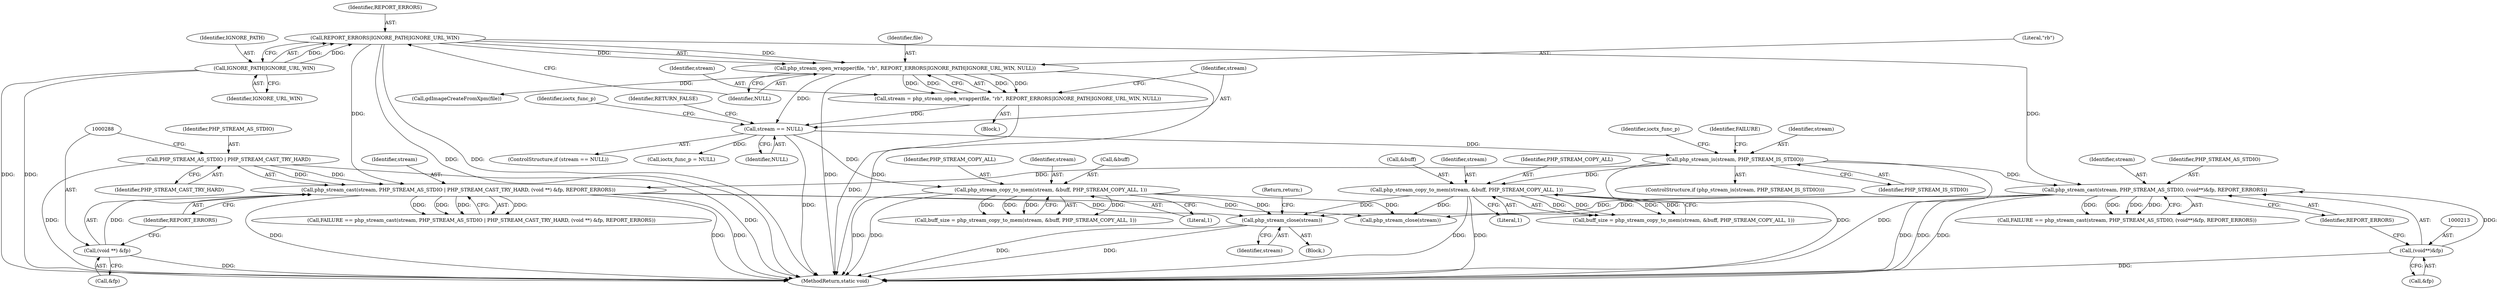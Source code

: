 digraph "0_php_4435b9142ff9813845d5c97ab29a5d637bedb257_3@API" {
"1000346" [label="(Call,php_stream_close(stream))"];
"1000209" [label="(Call,php_stream_cast(stream, PHP_STREAM_AS_STDIO, (void**)&fp, REPORT_ERRORS))"];
"1000202" [label="(Call,php_stream_is(stream, PHP_STREAM_IS_STDIO))"];
"1000162" [label="(Call,stream == NULL)"];
"1000150" [label="(Call,stream = php_stream_open_wrapper(file, \"rb\", REPORT_ERRORS|IGNORE_PATH|IGNORE_URL_WIN, NULL))"];
"1000152" [label="(Call,php_stream_open_wrapper(file, \"rb\", REPORT_ERRORS|IGNORE_PATH|IGNORE_URL_WIN, NULL))"];
"1000155" [label="(Call,REPORT_ERRORS|IGNORE_PATH|IGNORE_URL_WIN)"];
"1000157" [label="(Call,IGNORE_PATH|IGNORE_URL_WIN)"];
"1000212" [label="(Call,(void**)&fp)"];
"1000228" [label="(Call,php_stream_copy_to_mem(stream, &buff, PHP_STREAM_COPY_ALL, 1))"];
"1000179" [label="(Call,php_stream_copy_to_mem(stream, &buff, PHP_STREAM_COPY_ALL, 1))"];
"1000282" [label="(Call,php_stream_cast(stream, PHP_STREAM_AS_STDIO | PHP_STREAM_CAST_TRY_HARD, (void **) &fp, REPORT_ERRORS))"];
"1000284" [label="(Call,PHP_STREAM_AS_STDIO | PHP_STREAM_CAST_TRY_HARD)"];
"1000287" [label="(Call,(void **) &fp)"];
"1000154" [label="(Literal,\"rb\")"];
"1000166" [label="(Identifier,RETURN_FALSE)"];
"1000177" [label="(Call,buff_size = php_stream_copy_to_mem(stream, &buff, PHP_STREAM_COPY_ALL, 1))"];
"1000210" [label="(Identifier,stream)"];
"1000212" [label="(Call,(void**)&fp)"];
"1000346" [label="(Call,php_stream_close(stream))"];
"1000280" [label="(Call,FAILURE == php_stream_cast(stream, PHP_STREAM_AS_STDIO | PHP_STREAM_CAST_TRY_HARD, (void **) &fp, REPORT_ERRORS))"];
"1000203" [label="(Identifier,stream)"];
"1000221" [label="(Identifier,ioctx_func_p)"];
"1000162" [label="(Call,stream == NULL)"];
"1000211" [label="(Identifier,PHP_STREAM_AS_STDIO)"];
"1000208" [label="(Identifier,FAILURE)"];
"1000161" [label="(ControlStructure,if (stream == NULL))"];
"1000181" [label="(Call,&buff)"];
"1000291" [label="(Identifier,REPORT_ERRORS)"];
"1000287" [label="(Call,(void **) &fp)"];
"1000347" [label="(Identifier,stream)"];
"1000168" [label="(Identifier,ioctx_func_p)"];
"1000155" [label="(Call,REPORT_ERRORS|IGNORE_PATH|IGNORE_URL_WIN)"];
"1000153" [label="(Identifier,file)"];
"1000150" [label="(Call,stream = php_stream_open_wrapper(file, \"rb\", REPORT_ERRORS|IGNORE_PATH|IGNORE_URL_WIN, NULL))"];
"1000202" [label="(Call,php_stream_is(stream, PHP_STREAM_IS_STDIO))"];
"1000112" [label="(Block,)"];
"1000151" [label="(Identifier,stream)"];
"1000163" [label="(Identifier,stream)"];
"1000214" [label="(Call,&fp)"];
"1000233" [label="(Literal,1)"];
"1000228" [label="(Call,php_stream_copy_to_mem(stream, &buff, PHP_STREAM_COPY_ALL, 1))"];
"1000179" [label="(Call,php_stream_copy_to_mem(stream, &buff, PHP_STREAM_COPY_ALL, 1))"];
"1000289" [label="(Call,&fp)"];
"1000230" [label="(Call,&buff)"];
"1000158" [label="(Identifier,IGNORE_PATH)"];
"1000229" [label="(Identifier,stream)"];
"1000232" [label="(Identifier,PHP_STREAM_COPY_ALL)"];
"1000285" [label="(Identifier,PHP_STREAM_AS_STDIO)"];
"1000282" [label="(Call,php_stream_cast(stream, PHP_STREAM_AS_STDIO | PHP_STREAM_CAST_TRY_HARD, (void **) &fp, REPORT_ERRORS))"];
"1000201" [label="(ControlStructure,if (php_stream_is(stream, PHP_STREAM_IS_STDIO)))"];
"1000207" [label="(Call,FAILURE == php_stream_cast(stream, PHP_STREAM_AS_STDIO, (void**)&fp, REPORT_ERRORS))"];
"1000348" [label="(Return,return;)"];
"1000216" [label="(Identifier,REPORT_ERRORS)"];
"1000160" [label="(Identifier,NULL)"];
"1000183" [label="(Identifier,PHP_STREAM_COPY_ALL)"];
"1000184" [label="(Literal,1)"];
"1000341" [label="(Block,)"];
"1000283" [label="(Identifier,stream)"];
"1000209" [label="(Call,php_stream_cast(stream, PHP_STREAM_AS_STDIO, (void**)&fp, REPORT_ERRORS))"];
"1000204" [label="(Identifier,PHP_STREAM_IS_STDIO)"];
"1000159" [label="(Identifier,IGNORE_URL_WIN)"];
"1000350" [label="(Call,php_stream_close(stream))"];
"1000316" [label="(Call,gdImageCreateFromXpm(file))"];
"1000157" [label="(Call,IGNORE_PATH|IGNORE_URL_WIN)"];
"1000167" [label="(Call,ioctx_func_p = NULL)"];
"1000164" [label="(Identifier,NULL)"];
"1000180" [label="(Identifier,stream)"];
"1000353" [label="(MethodReturn,static void)"];
"1000152" [label="(Call,php_stream_open_wrapper(file, \"rb\", REPORT_ERRORS|IGNORE_PATH|IGNORE_URL_WIN, NULL))"];
"1000286" [label="(Identifier,PHP_STREAM_CAST_TRY_HARD)"];
"1000156" [label="(Identifier,REPORT_ERRORS)"];
"1000226" [label="(Call,buff_size = php_stream_copy_to_mem(stream, &buff, PHP_STREAM_COPY_ALL, 1))"];
"1000284" [label="(Call,PHP_STREAM_AS_STDIO | PHP_STREAM_CAST_TRY_HARD)"];
"1000346" -> "1000341"  [label="AST: "];
"1000346" -> "1000347"  [label="CFG: "];
"1000347" -> "1000346"  [label="AST: "];
"1000348" -> "1000346"  [label="CFG: "];
"1000346" -> "1000353"  [label="DDG: "];
"1000346" -> "1000353"  [label="DDG: "];
"1000209" -> "1000346"  [label="DDG: "];
"1000228" -> "1000346"  [label="DDG: "];
"1000179" -> "1000346"  [label="DDG: "];
"1000282" -> "1000346"  [label="DDG: "];
"1000209" -> "1000207"  [label="AST: "];
"1000209" -> "1000216"  [label="CFG: "];
"1000210" -> "1000209"  [label="AST: "];
"1000211" -> "1000209"  [label="AST: "];
"1000212" -> "1000209"  [label="AST: "];
"1000216" -> "1000209"  [label="AST: "];
"1000207" -> "1000209"  [label="CFG: "];
"1000209" -> "1000353"  [label="DDG: "];
"1000209" -> "1000353"  [label="DDG: "];
"1000209" -> "1000353"  [label="DDG: "];
"1000209" -> "1000207"  [label="DDG: "];
"1000209" -> "1000207"  [label="DDG: "];
"1000209" -> "1000207"  [label="DDG: "];
"1000209" -> "1000207"  [label="DDG: "];
"1000202" -> "1000209"  [label="DDG: "];
"1000212" -> "1000209"  [label="DDG: "];
"1000155" -> "1000209"  [label="DDG: "];
"1000209" -> "1000350"  [label="DDG: "];
"1000202" -> "1000201"  [label="AST: "];
"1000202" -> "1000204"  [label="CFG: "];
"1000203" -> "1000202"  [label="AST: "];
"1000204" -> "1000202"  [label="AST: "];
"1000208" -> "1000202"  [label="CFG: "];
"1000221" -> "1000202"  [label="CFG: "];
"1000202" -> "1000353"  [label="DDG: "];
"1000202" -> "1000353"  [label="DDG: "];
"1000162" -> "1000202"  [label="DDG: "];
"1000202" -> "1000228"  [label="DDG: "];
"1000202" -> "1000282"  [label="DDG: "];
"1000162" -> "1000161"  [label="AST: "];
"1000162" -> "1000164"  [label="CFG: "];
"1000163" -> "1000162"  [label="AST: "];
"1000164" -> "1000162"  [label="AST: "];
"1000166" -> "1000162"  [label="CFG: "];
"1000168" -> "1000162"  [label="CFG: "];
"1000162" -> "1000353"  [label="DDG: "];
"1000150" -> "1000162"  [label="DDG: "];
"1000152" -> "1000162"  [label="DDG: "];
"1000162" -> "1000167"  [label="DDG: "];
"1000162" -> "1000179"  [label="DDG: "];
"1000150" -> "1000112"  [label="AST: "];
"1000150" -> "1000152"  [label="CFG: "];
"1000151" -> "1000150"  [label="AST: "];
"1000152" -> "1000150"  [label="AST: "];
"1000163" -> "1000150"  [label="CFG: "];
"1000150" -> "1000353"  [label="DDG: "];
"1000152" -> "1000150"  [label="DDG: "];
"1000152" -> "1000150"  [label="DDG: "];
"1000152" -> "1000150"  [label="DDG: "];
"1000152" -> "1000150"  [label="DDG: "];
"1000152" -> "1000160"  [label="CFG: "];
"1000153" -> "1000152"  [label="AST: "];
"1000154" -> "1000152"  [label="AST: "];
"1000155" -> "1000152"  [label="AST: "];
"1000160" -> "1000152"  [label="AST: "];
"1000152" -> "1000353"  [label="DDG: "];
"1000152" -> "1000353"  [label="DDG: "];
"1000155" -> "1000152"  [label="DDG: "];
"1000155" -> "1000152"  [label="DDG: "];
"1000152" -> "1000316"  [label="DDG: "];
"1000155" -> "1000157"  [label="CFG: "];
"1000156" -> "1000155"  [label="AST: "];
"1000157" -> "1000155"  [label="AST: "];
"1000160" -> "1000155"  [label="CFG: "];
"1000155" -> "1000353"  [label="DDG: "];
"1000155" -> "1000353"  [label="DDG: "];
"1000157" -> "1000155"  [label="DDG: "];
"1000157" -> "1000155"  [label="DDG: "];
"1000155" -> "1000282"  [label="DDG: "];
"1000157" -> "1000159"  [label="CFG: "];
"1000158" -> "1000157"  [label="AST: "];
"1000159" -> "1000157"  [label="AST: "];
"1000157" -> "1000353"  [label="DDG: "];
"1000157" -> "1000353"  [label="DDG: "];
"1000212" -> "1000214"  [label="CFG: "];
"1000213" -> "1000212"  [label="AST: "];
"1000214" -> "1000212"  [label="AST: "];
"1000216" -> "1000212"  [label="CFG: "];
"1000212" -> "1000353"  [label="DDG: "];
"1000228" -> "1000226"  [label="AST: "];
"1000228" -> "1000233"  [label="CFG: "];
"1000229" -> "1000228"  [label="AST: "];
"1000230" -> "1000228"  [label="AST: "];
"1000232" -> "1000228"  [label="AST: "];
"1000233" -> "1000228"  [label="AST: "];
"1000226" -> "1000228"  [label="CFG: "];
"1000228" -> "1000353"  [label="DDG: "];
"1000228" -> "1000353"  [label="DDG: "];
"1000228" -> "1000226"  [label="DDG: "];
"1000228" -> "1000226"  [label="DDG: "];
"1000228" -> "1000226"  [label="DDG: "];
"1000228" -> "1000226"  [label="DDG: "];
"1000228" -> "1000350"  [label="DDG: "];
"1000179" -> "1000177"  [label="AST: "];
"1000179" -> "1000184"  [label="CFG: "];
"1000180" -> "1000179"  [label="AST: "];
"1000181" -> "1000179"  [label="AST: "];
"1000183" -> "1000179"  [label="AST: "];
"1000184" -> "1000179"  [label="AST: "];
"1000177" -> "1000179"  [label="CFG: "];
"1000179" -> "1000353"  [label="DDG: "];
"1000179" -> "1000353"  [label="DDG: "];
"1000179" -> "1000177"  [label="DDG: "];
"1000179" -> "1000177"  [label="DDG: "];
"1000179" -> "1000177"  [label="DDG: "];
"1000179" -> "1000177"  [label="DDG: "];
"1000179" -> "1000350"  [label="DDG: "];
"1000282" -> "1000280"  [label="AST: "];
"1000282" -> "1000291"  [label="CFG: "];
"1000283" -> "1000282"  [label="AST: "];
"1000284" -> "1000282"  [label="AST: "];
"1000287" -> "1000282"  [label="AST: "];
"1000291" -> "1000282"  [label="AST: "];
"1000280" -> "1000282"  [label="CFG: "];
"1000282" -> "1000353"  [label="DDG: "];
"1000282" -> "1000353"  [label="DDG: "];
"1000282" -> "1000353"  [label="DDG: "];
"1000282" -> "1000280"  [label="DDG: "];
"1000282" -> "1000280"  [label="DDG: "];
"1000282" -> "1000280"  [label="DDG: "];
"1000282" -> "1000280"  [label="DDG: "];
"1000284" -> "1000282"  [label="DDG: "];
"1000284" -> "1000282"  [label="DDG: "];
"1000287" -> "1000282"  [label="DDG: "];
"1000282" -> "1000350"  [label="DDG: "];
"1000284" -> "1000286"  [label="CFG: "];
"1000285" -> "1000284"  [label="AST: "];
"1000286" -> "1000284"  [label="AST: "];
"1000288" -> "1000284"  [label="CFG: "];
"1000284" -> "1000353"  [label="DDG: "];
"1000284" -> "1000353"  [label="DDG: "];
"1000287" -> "1000289"  [label="CFG: "];
"1000288" -> "1000287"  [label="AST: "];
"1000289" -> "1000287"  [label="AST: "];
"1000291" -> "1000287"  [label="CFG: "];
"1000287" -> "1000353"  [label="DDG: "];
}
